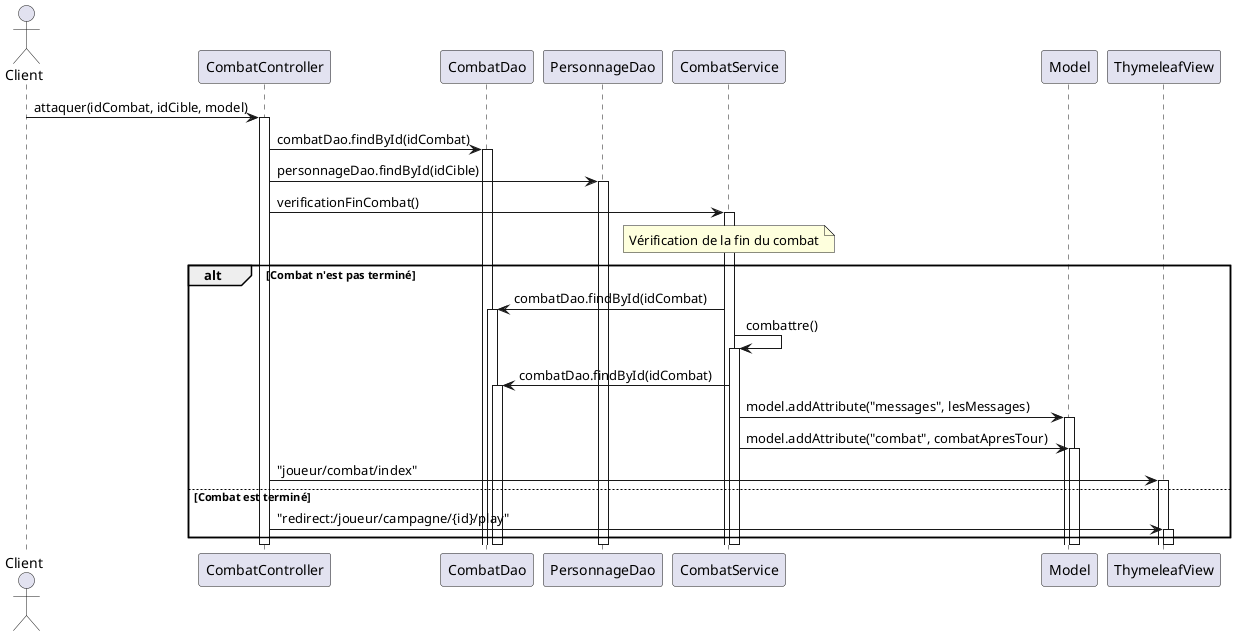 @startuml

actor Client
participant CombatController
participant CombatDao
participant PersonnageDao
participant CombatService
participant Model
participant ThymeleafView

Client -> CombatController: attaquer(idCombat, idCible, model)
activate CombatController

CombatController -> CombatDao: combatDao.findById(idCombat)
activate CombatDao

CombatController -> PersonnageDao: personnageDao.findById(idCible)
activate PersonnageDao

CombatController -> CombatService: verificationFinCombat()
activate CombatService

note over CombatService: Vérification de la fin du combat

alt Combat n'est pas terminé
    CombatService -> CombatDao: combatDao.findById(idCombat)
    activate CombatDao

    CombatService -> CombatService: combattre()
    activate CombatService

    CombatService -> CombatDao: combatDao.findById(idCombat)
    activate CombatDao

    CombatService -> Model: model.addAttribute("messages", lesMessages)
    activate Model

    CombatService -> Model: model.addAttribute("combat", combatApresTour)
    activate Model

    CombatController -> ThymeleafView: "joueur/combat/index"
    activate ThymeleafView

else Combat est terminé
    CombatController -> ThymeleafView: "redirect:/joueur/campagne/{id}/play"
    activate ThymeleafView
end

deactivate CombatController
deactivate CombatDao
deactivate PersonnageDao
deactivate CombatService
deactivate Model
deactivate ThymeleafView

@enduml
